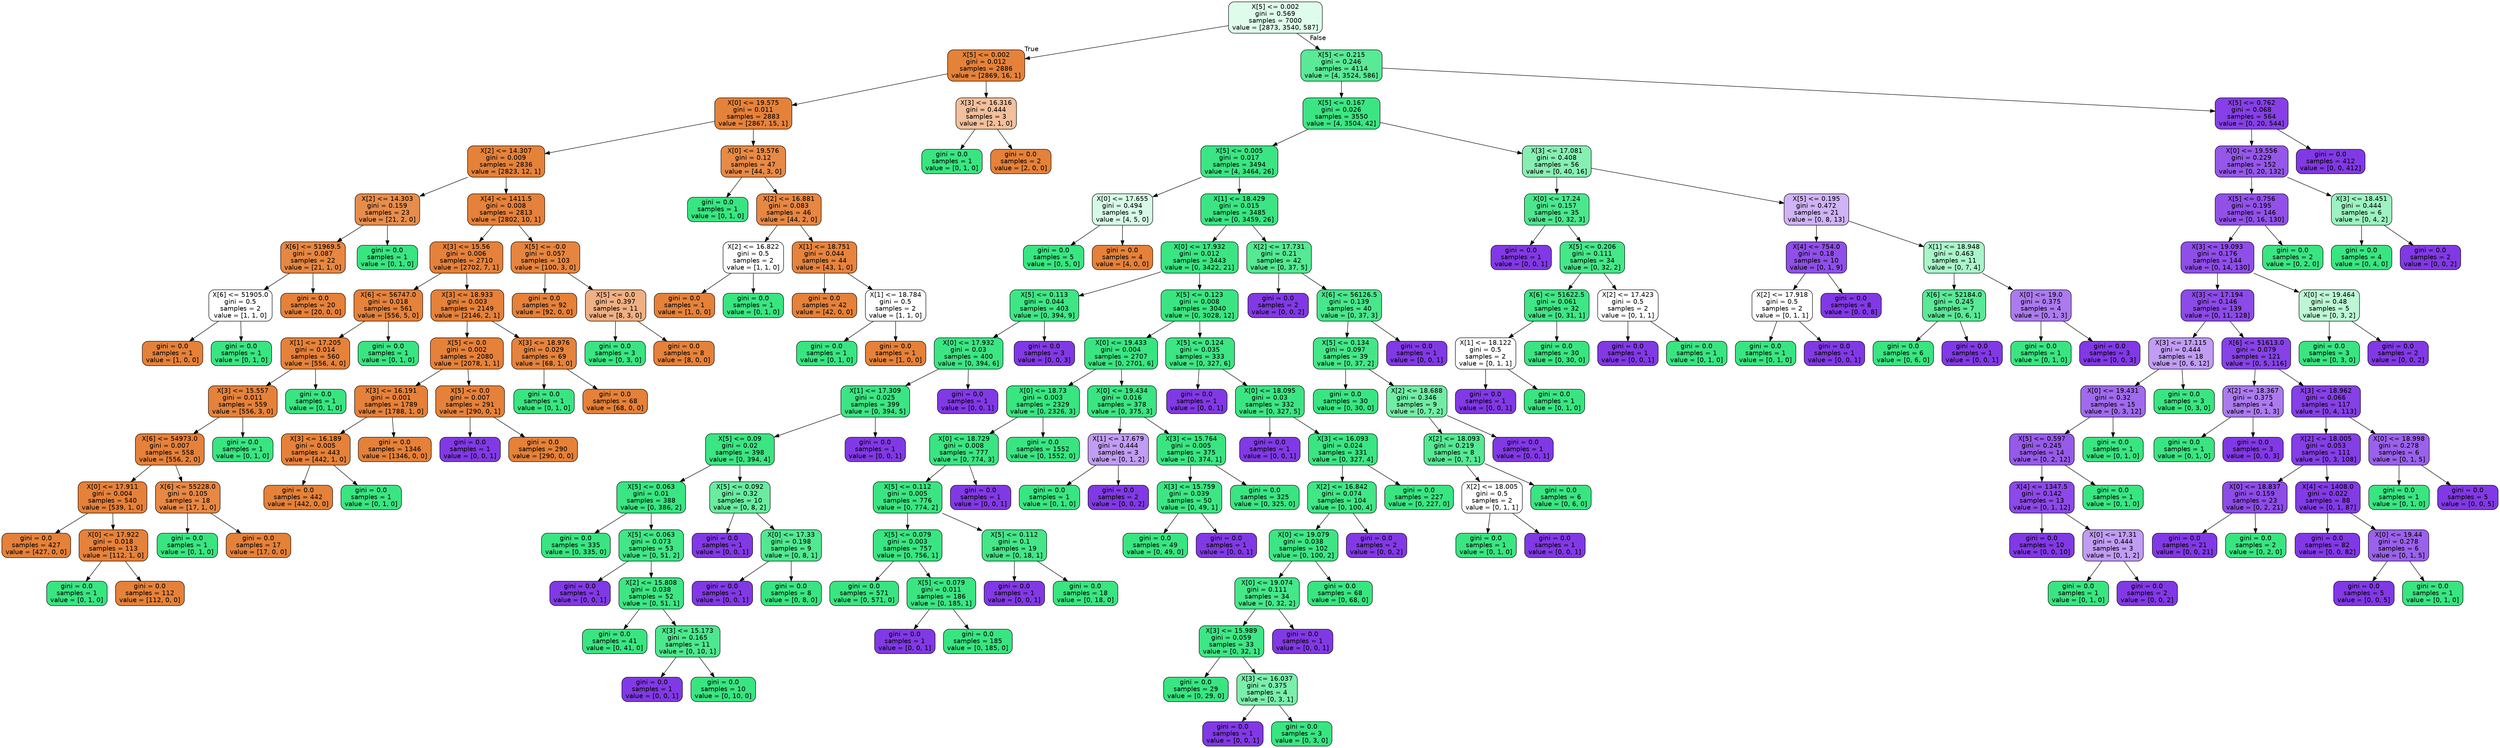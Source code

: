 digraph Tree {
node [shape=box, style="filled, rounded", color="black", fontname=helvetica] ;
edge [fontname=helvetica] ;
0 [label="X[5] <= 0.002\ngini = 0.569\nsamples = 7000\nvalue = [2873, 3540, 587]", fillcolor="#dffbeb"] ;
1 [label="X[5] <= 0.002\ngini = 0.012\nsamples = 2886\nvalue = [2869, 16, 1]", fillcolor="#e5823a"] ;
0 -> 1 [labeldistance=2.5, labelangle=45, headlabel="True"] ;
2 [label="X[0] <= 19.575\ngini = 0.011\nsamples = 2883\nvalue = [2867, 15, 1]", fillcolor="#e5823a"] ;
1 -> 2 ;
3 [label="X[2] <= 14.307\ngini = 0.009\nsamples = 2836\nvalue = [2823, 12, 1]", fillcolor="#e5823a"] ;
2 -> 3 ;
4 [label="X[2] <= 14.303\ngini = 0.159\nsamples = 23\nvalue = [21, 2, 0]", fillcolor="#e78d4c"] ;
3 -> 4 ;
5 [label="X[6] <= 51969.5\ngini = 0.087\nsamples = 22\nvalue = [21, 1, 0]", fillcolor="#e68742"] ;
4 -> 5 ;
6 [label="X[6] <= 51905.0\ngini = 0.5\nsamples = 2\nvalue = [1, 1, 0]", fillcolor="#ffffff"] ;
5 -> 6 ;
7 [label="gini = 0.0\nsamples = 1\nvalue = [1, 0, 0]", fillcolor="#e58139"] ;
6 -> 7 ;
8 [label="gini = 0.0\nsamples = 1\nvalue = [0, 1, 0]", fillcolor="#39e581"] ;
6 -> 8 ;
9 [label="gini = 0.0\nsamples = 20\nvalue = [20, 0, 0]", fillcolor="#e58139"] ;
5 -> 9 ;
10 [label="gini = 0.0\nsamples = 1\nvalue = [0, 1, 0]", fillcolor="#39e581"] ;
4 -> 10 ;
11 [label="X[4] <= 1411.5\ngini = 0.008\nsamples = 2813\nvalue = [2802, 10, 1]", fillcolor="#e5813a"] ;
3 -> 11 ;
12 [label="X[3] <= 15.56\ngini = 0.006\nsamples = 2710\nvalue = [2702, 7, 1]", fillcolor="#e5813a"] ;
11 -> 12 ;
13 [label="X[6] <= 56747.0\ngini = 0.018\nsamples = 561\nvalue = [556, 5, 0]", fillcolor="#e5823b"] ;
12 -> 13 ;
14 [label="X[1] <= 17.205\ngini = 0.014\nsamples = 560\nvalue = [556, 4, 0]", fillcolor="#e5823a"] ;
13 -> 14 ;
15 [label="X[3] <= 15.557\ngini = 0.011\nsamples = 559\nvalue = [556, 3, 0]", fillcolor="#e5823a"] ;
14 -> 15 ;
16 [label="X[6] <= 54973.0\ngini = 0.007\nsamples = 558\nvalue = [556, 2, 0]", fillcolor="#e5813a"] ;
15 -> 16 ;
17 [label="X[0] <= 17.911\ngini = 0.004\nsamples = 540\nvalue = [539, 1, 0]", fillcolor="#e58139"] ;
16 -> 17 ;
18 [label="gini = 0.0\nsamples = 427\nvalue = [427, 0, 0]", fillcolor="#e58139"] ;
17 -> 18 ;
19 [label="X[0] <= 17.922\ngini = 0.018\nsamples = 113\nvalue = [112, 1, 0]", fillcolor="#e5823b"] ;
17 -> 19 ;
20 [label="gini = 0.0\nsamples = 1\nvalue = [0, 1, 0]", fillcolor="#39e581"] ;
19 -> 20 ;
21 [label="gini = 0.0\nsamples = 112\nvalue = [112, 0, 0]", fillcolor="#e58139"] ;
19 -> 21 ;
22 [label="X[6] <= 55228.0\ngini = 0.105\nsamples = 18\nvalue = [17, 1, 0]", fillcolor="#e78845"] ;
16 -> 22 ;
23 [label="gini = 0.0\nsamples = 1\nvalue = [0, 1, 0]", fillcolor="#39e581"] ;
22 -> 23 ;
24 [label="gini = 0.0\nsamples = 17\nvalue = [17, 0, 0]", fillcolor="#e58139"] ;
22 -> 24 ;
25 [label="gini = 0.0\nsamples = 1\nvalue = [0, 1, 0]", fillcolor="#39e581"] ;
15 -> 25 ;
26 [label="gini = 0.0\nsamples = 1\nvalue = [0, 1, 0]", fillcolor="#39e581"] ;
14 -> 26 ;
27 [label="gini = 0.0\nsamples = 1\nvalue = [0, 1, 0]", fillcolor="#39e581"] ;
13 -> 27 ;
28 [label="X[3] <= 18.933\ngini = 0.003\nsamples = 2149\nvalue = [2146, 2, 1]", fillcolor="#e58139"] ;
12 -> 28 ;
29 [label="X[5] <= 0.0\ngini = 0.002\nsamples = 2080\nvalue = [2078, 1, 1]", fillcolor="#e58139"] ;
28 -> 29 ;
30 [label="X[3] <= 16.191\ngini = 0.001\nsamples = 1789\nvalue = [1788, 1, 0]", fillcolor="#e58139"] ;
29 -> 30 ;
31 [label="X[3] <= 16.189\ngini = 0.005\nsamples = 443\nvalue = [442, 1, 0]", fillcolor="#e58139"] ;
30 -> 31 ;
32 [label="gini = 0.0\nsamples = 442\nvalue = [442, 0, 0]", fillcolor="#e58139"] ;
31 -> 32 ;
33 [label="gini = 0.0\nsamples = 1\nvalue = [0, 1, 0]", fillcolor="#39e581"] ;
31 -> 33 ;
34 [label="gini = 0.0\nsamples = 1346\nvalue = [1346, 0, 0]", fillcolor="#e58139"] ;
30 -> 34 ;
35 [label="X[5] <= 0.0\ngini = 0.007\nsamples = 291\nvalue = [290, 0, 1]", fillcolor="#e5813a"] ;
29 -> 35 ;
36 [label="gini = 0.0\nsamples = 1\nvalue = [0, 0, 1]", fillcolor="#8139e5"] ;
35 -> 36 ;
37 [label="gini = 0.0\nsamples = 290\nvalue = [290, 0, 0]", fillcolor="#e58139"] ;
35 -> 37 ;
38 [label="X[3] <= 18.976\ngini = 0.029\nsamples = 69\nvalue = [68, 1, 0]", fillcolor="#e5833c"] ;
28 -> 38 ;
39 [label="gini = 0.0\nsamples = 1\nvalue = [0, 1, 0]", fillcolor="#39e581"] ;
38 -> 39 ;
40 [label="gini = 0.0\nsamples = 68\nvalue = [68, 0, 0]", fillcolor="#e58139"] ;
38 -> 40 ;
41 [label="X[5] <= -0.0\ngini = 0.057\nsamples = 103\nvalue = [100, 3, 0]", fillcolor="#e6853f"] ;
11 -> 41 ;
42 [label="gini = 0.0\nsamples = 92\nvalue = [92, 0, 0]", fillcolor="#e58139"] ;
41 -> 42 ;
43 [label="X[5] <= 0.0\ngini = 0.397\nsamples = 11\nvalue = [8, 3, 0]", fillcolor="#efb083"] ;
41 -> 43 ;
44 [label="gini = 0.0\nsamples = 3\nvalue = [0, 3, 0]", fillcolor="#39e581"] ;
43 -> 44 ;
45 [label="gini = 0.0\nsamples = 8\nvalue = [8, 0, 0]", fillcolor="#e58139"] ;
43 -> 45 ;
46 [label="X[0] <= 19.576\ngini = 0.12\nsamples = 47\nvalue = [44, 3, 0]", fillcolor="#e78a46"] ;
2 -> 46 ;
47 [label="gini = 0.0\nsamples = 1\nvalue = [0, 1, 0]", fillcolor="#39e581"] ;
46 -> 47 ;
48 [label="X[2] <= 16.881\ngini = 0.083\nsamples = 46\nvalue = [44, 2, 0]", fillcolor="#e68742"] ;
46 -> 48 ;
49 [label="X[2] <= 16.822\ngini = 0.5\nsamples = 2\nvalue = [1, 1, 0]", fillcolor="#ffffff"] ;
48 -> 49 ;
50 [label="gini = 0.0\nsamples = 1\nvalue = [1, 0, 0]", fillcolor="#e58139"] ;
49 -> 50 ;
51 [label="gini = 0.0\nsamples = 1\nvalue = [0, 1, 0]", fillcolor="#39e581"] ;
49 -> 51 ;
52 [label="X[1] <= 18.751\ngini = 0.044\nsamples = 44\nvalue = [43, 1, 0]", fillcolor="#e6843e"] ;
48 -> 52 ;
53 [label="gini = 0.0\nsamples = 42\nvalue = [42, 0, 0]", fillcolor="#e58139"] ;
52 -> 53 ;
54 [label="X[1] <= 18.784\ngini = 0.5\nsamples = 2\nvalue = [1, 1, 0]", fillcolor="#ffffff"] ;
52 -> 54 ;
55 [label="gini = 0.0\nsamples = 1\nvalue = [0, 1, 0]", fillcolor="#39e581"] ;
54 -> 55 ;
56 [label="gini = 0.0\nsamples = 1\nvalue = [1, 0, 0]", fillcolor="#e58139"] ;
54 -> 56 ;
57 [label="X[3] <= 16.316\ngini = 0.444\nsamples = 3\nvalue = [2, 1, 0]", fillcolor="#f2c09c"] ;
1 -> 57 ;
58 [label="gini = 0.0\nsamples = 1\nvalue = [0, 1, 0]", fillcolor="#39e581"] ;
57 -> 58 ;
59 [label="gini = 0.0\nsamples = 2\nvalue = [2, 0, 0]", fillcolor="#e58139"] ;
57 -> 59 ;
60 [label="X[5] <= 0.215\ngini = 0.246\nsamples = 4114\nvalue = [4, 3524, 586]", fillcolor="#5ae996"] ;
0 -> 60 [labeldistance=2.5, labelangle=-45, headlabel="False"] ;
61 [label="X[5] <= 0.167\ngini = 0.026\nsamples = 3550\nvalue = [4, 3504, 42]", fillcolor="#3ce583"] ;
60 -> 61 ;
62 [label="X[5] <= 0.005\ngini = 0.017\nsamples = 3494\nvalue = [4, 3464, 26]", fillcolor="#3be582"] ;
61 -> 62 ;
63 [label="X[0] <= 17.655\ngini = 0.494\nsamples = 9\nvalue = [4, 5, 0]", fillcolor="#d7fae6"] ;
62 -> 63 ;
64 [label="gini = 0.0\nsamples = 5\nvalue = [0, 5, 0]", fillcolor="#39e581"] ;
63 -> 64 ;
65 [label="gini = 0.0\nsamples = 4\nvalue = [4, 0, 0]", fillcolor="#e58139"] ;
63 -> 65 ;
66 [label="X[1] <= 18.429\ngini = 0.015\nsamples = 3485\nvalue = [0, 3459, 26]", fillcolor="#3ae582"] ;
62 -> 66 ;
67 [label="X[0] <= 17.932\ngini = 0.012\nsamples = 3443\nvalue = [0, 3422, 21]", fillcolor="#3ae582"] ;
66 -> 67 ;
68 [label="X[5] <= 0.113\ngini = 0.044\nsamples = 403\nvalue = [0, 394, 9]", fillcolor="#3ee684"] ;
67 -> 68 ;
69 [label="X[0] <= 17.932\ngini = 0.03\nsamples = 400\nvalue = [0, 394, 6]", fillcolor="#3ce583"] ;
68 -> 69 ;
70 [label="X[1] <= 17.309\ngini = 0.025\nsamples = 399\nvalue = [0, 394, 5]", fillcolor="#3ce583"] ;
69 -> 70 ;
71 [label="X[5] <= 0.09\ngini = 0.02\nsamples = 398\nvalue = [0, 394, 4]", fillcolor="#3be582"] ;
70 -> 71 ;
72 [label="X[5] <= 0.063\ngini = 0.01\nsamples = 388\nvalue = [0, 386, 2]", fillcolor="#3ae582"] ;
71 -> 72 ;
73 [label="gini = 0.0\nsamples = 335\nvalue = [0, 335, 0]", fillcolor="#39e581"] ;
72 -> 73 ;
74 [label="X[5] <= 0.063\ngini = 0.073\nsamples = 53\nvalue = [0, 51, 2]", fillcolor="#41e686"] ;
72 -> 74 ;
75 [label="gini = 0.0\nsamples = 1\nvalue = [0, 0, 1]", fillcolor="#8139e5"] ;
74 -> 75 ;
76 [label="X[2] <= 15.808\ngini = 0.038\nsamples = 52\nvalue = [0, 51, 1]", fillcolor="#3de683"] ;
74 -> 76 ;
77 [label="gini = 0.0\nsamples = 41\nvalue = [0, 41, 0]", fillcolor="#39e581"] ;
76 -> 77 ;
78 [label="X[3] <= 15.173\ngini = 0.165\nsamples = 11\nvalue = [0, 10, 1]", fillcolor="#4de88e"] ;
76 -> 78 ;
79 [label="gini = 0.0\nsamples = 1\nvalue = [0, 0, 1]", fillcolor="#8139e5"] ;
78 -> 79 ;
80 [label="gini = 0.0\nsamples = 10\nvalue = [0, 10, 0]", fillcolor="#39e581"] ;
78 -> 80 ;
81 [label="X[5] <= 0.092\ngini = 0.32\nsamples = 10\nvalue = [0, 8, 2]", fillcolor="#6aeca0"] ;
71 -> 81 ;
82 [label="gini = 0.0\nsamples = 1\nvalue = [0, 0, 1]", fillcolor="#8139e5"] ;
81 -> 82 ;
83 [label="X[0] <= 17.33\ngini = 0.198\nsamples = 9\nvalue = [0, 8, 1]", fillcolor="#52e891"] ;
81 -> 83 ;
84 [label="gini = 0.0\nsamples = 1\nvalue = [0, 0, 1]", fillcolor="#8139e5"] ;
83 -> 84 ;
85 [label="gini = 0.0\nsamples = 8\nvalue = [0, 8, 0]", fillcolor="#39e581"] ;
83 -> 85 ;
86 [label="gini = 0.0\nsamples = 1\nvalue = [0, 0, 1]", fillcolor="#8139e5"] ;
70 -> 86 ;
87 [label="gini = 0.0\nsamples = 1\nvalue = [0, 0, 1]", fillcolor="#8139e5"] ;
69 -> 87 ;
88 [label="gini = 0.0\nsamples = 3\nvalue = [0, 0, 3]", fillcolor="#8139e5"] ;
68 -> 88 ;
89 [label="X[5] <= 0.123\ngini = 0.008\nsamples = 3040\nvalue = [0, 3028, 12]", fillcolor="#3ae581"] ;
67 -> 89 ;
90 [label="X[0] <= 19.433\ngini = 0.004\nsamples = 2707\nvalue = [0, 2701, 6]", fillcolor="#39e581"] ;
89 -> 90 ;
91 [label="X[0] <= 18.73\ngini = 0.003\nsamples = 2329\nvalue = [0, 2326, 3]", fillcolor="#39e581"] ;
90 -> 91 ;
92 [label="X[0] <= 18.729\ngini = 0.008\nsamples = 777\nvalue = [0, 774, 3]", fillcolor="#3ae581"] ;
91 -> 92 ;
93 [label="X[5] <= 0.112\ngini = 0.005\nsamples = 776\nvalue = [0, 774, 2]", fillcolor="#3ae581"] ;
92 -> 93 ;
94 [label="X[5] <= 0.079\ngini = 0.003\nsamples = 757\nvalue = [0, 756, 1]", fillcolor="#39e581"] ;
93 -> 94 ;
95 [label="gini = 0.0\nsamples = 571\nvalue = [0, 571, 0]", fillcolor="#39e581"] ;
94 -> 95 ;
96 [label="X[5] <= 0.079\ngini = 0.011\nsamples = 186\nvalue = [0, 185, 1]", fillcolor="#3ae582"] ;
94 -> 96 ;
97 [label="gini = 0.0\nsamples = 1\nvalue = [0, 0, 1]", fillcolor="#8139e5"] ;
96 -> 97 ;
98 [label="gini = 0.0\nsamples = 185\nvalue = [0, 185, 0]", fillcolor="#39e581"] ;
96 -> 98 ;
99 [label="X[5] <= 0.112\ngini = 0.1\nsamples = 19\nvalue = [0, 18, 1]", fillcolor="#44e688"] ;
93 -> 99 ;
100 [label="gini = 0.0\nsamples = 1\nvalue = [0, 0, 1]", fillcolor="#8139e5"] ;
99 -> 100 ;
101 [label="gini = 0.0\nsamples = 18\nvalue = [0, 18, 0]", fillcolor="#39e581"] ;
99 -> 101 ;
102 [label="gini = 0.0\nsamples = 1\nvalue = [0, 0, 1]", fillcolor="#8139e5"] ;
92 -> 102 ;
103 [label="gini = 0.0\nsamples = 1552\nvalue = [0, 1552, 0]", fillcolor="#39e581"] ;
91 -> 103 ;
104 [label="X[0] <= 19.434\ngini = 0.016\nsamples = 378\nvalue = [0, 375, 3]", fillcolor="#3be582"] ;
90 -> 104 ;
105 [label="X[1] <= 17.679\ngini = 0.444\nsamples = 3\nvalue = [0, 1, 2]", fillcolor="#c09cf2"] ;
104 -> 105 ;
106 [label="gini = 0.0\nsamples = 1\nvalue = [0, 1, 0]", fillcolor="#39e581"] ;
105 -> 106 ;
107 [label="gini = 0.0\nsamples = 2\nvalue = [0, 0, 2]", fillcolor="#8139e5"] ;
105 -> 107 ;
108 [label="X[3] <= 15.764\ngini = 0.005\nsamples = 375\nvalue = [0, 374, 1]", fillcolor="#3ae581"] ;
104 -> 108 ;
109 [label="X[3] <= 15.759\ngini = 0.039\nsamples = 50\nvalue = [0, 49, 1]", fillcolor="#3de684"] ;
108 -> 109 ;
110 [label="gini = 0.0\nsamples = 49\nvalue = [0, 49, 0]", fillcolor="#39e581"] ;
109 -> 110 ;
111 [label="gini = 0.0\nsamples = 1\nvalue = [0, 0, 1]", fillcolor="#8139e5"] ;
109 -> 111 ;
112 [label="gini = 0.0\nsamples = 325\nvalue = [0, 325, 0]", fillcolor="#39e581"] ;
108 -> 112 ;
113 [label="X[5] <= 0.124\ngini = 0.035\nsamples = 333\nvalue = [0, 327, 6]", fillcolor="#3de583"] ;
89 -> 113 ;
114 [label="gini = 0.0\nsamples = 1\nvalue = [0, 0, 1]", fillcolor="#8139e5"] ;
113 -> 114 ;
115 [label="X[0] <= 18.095\ngini = 0.03\nsamples = 332\nvalue = [0, 327, 5]", fillcolor="#3ce583"] ;
113 -> 115 ;
116 [label="gini = 0.0\nsamples = 1\nvalue = [0, 0, 1]", fillcolor="#8139e5"] ;
115 -> 116 ;
117 [label="X[3] <= 16.093\ngini = 0.024\nsamples = 331\nvalue = [0, 327, 4]", fillcolor="#3be583"] ;
115 -> 117 ;
118 [label="X[2] <= 16.842\ngini = 0.074\nsamples = 104\nvalue = [0, 100, 4]", fillcolor="#41e686"] ;
117 -> 118 ;
119 [label="X[0] <= 19.079\ngini = 0.038\nsamples = 102\nvalue = [0, 100, 2]", fillcolor="#3de684"] ;
118 -> 119 ;
120 [label="X[0] <= 19.074\ngini = 0.111\nsamples = 34\nvalue = [0, 32, 2]", fillcolor="#45e789"] ;
119 -> 120 ;
121 [label="X[3] <= 15.989\ngini = 0.059\nsamples = 33\nvalue = [0, 32, 1]", fillcolor="#3fe685"] ;
120 -> 121 ;
122 [label="gini = 0.0\nsamples = 29\nvalue = [0, 29, 0]", fillcolor="#39e581"] ;
121 -> 122 ;
123 [label="X[3] <= 16.037\ngini = 0.375\nsamples = 4\nvalue = [0, 3, 1]", fillcolor="#7beeab"] ;
121 -> 123 ;
124 [label="gini = 0.0\nsamples = 1\nvalue = [0, 0, 1]", fillcolor="#8139e5"] ;
123 -> 124 ;
125 [label="gini = 0.0\nsamples = 3\nvalue = [0, 3, 0]", fillcolor="#39e581"] ;
123 -> 125 ;
126 [label="gini = 0.0\nsamples = 1\nvalue = [0, 0, 1]", fillcolor="#8139e5"] ;
120 -> 126 ;
127 [label="gini = 0.0\nsamples = 68\nvalue = [0, 68, 0]", fillcolor="#39e581"] ;
119 -> 127 ;
128 [label="gini = 0.0\nsamples = 2\nvalue = [0, 0, 2]", fillcolor="#8139e5"] ;
118 -> 128 ;
129 [label="gini = 0.0\nsamples = 227\nvalue = [0, 227, 0]", fillcolor="#39e581"] ;
117 -> 129 ;
130 [label="X[2] <= 17.731\ngini = 0.21\nsamples = 42\nvalue = [0, 37, 5]", fillcolor="#54e992"] ;
66 -> 130 ;
131 [label="gini = 0.0\nsamples = 2\nvalue = [0, 0, 2]", fillcolor="#8139e5"] ;
130 -> 131 ;
132 [label="X[6] <= 56126.5\ngini = 0.139\nsamples = 40\nvalue = [0, 37, 3]", fillcolor="#49e78b"] ;
130 -> 132 ;
133 [label="X[5] <= 0.134\ngini = 0.097\nsamples = 39\nvalue = [0, 37, 2]", fillcolor="#44e688"] ;
132 -> 133 ;
134 [label="gini = 0.0\nsamples = 30\nvalue = [0, 30, 0]", fillcolor="#39e581"] ;
133 -> 134 ;
135 [label="X[2] <= 18.688\ngini = 0.346\nsamples = 9\nvalue = [0, 7, 2]", fillcolor="#72eca5"] ;
133 -> 135 ;
136 [label="X[2] <= 18.093\ngini = 0.219\nsamples = 8\nvalue = [0, 7, 1]", fillcolor="#55e993"] ;
135 -> 136 ;
137 [label="X[2] <= 18.005\ngini = 0.5\nsamples = 2\nvalue = [0, 1, 1]", fillcolor="#ffffff"] ;
136 -> 137 ;
138 [label="gini = 0.0\nsamples = 1\nvalue = [0, 1, 0]", fillcolor="#39e581"] ;
137 -> 138 ;
139 [label="gini = 0.0\nsamples = 1\nvalue = [0, 0, 1]", fillcolor="#8139e5"] ;
137 -> 139 ;
140 [label="gini = 0.0\nsamples = 6\nvalue = [0, 6, 0]", fillcolor="#39e581"] ;
136 -> 140 ;
141 [label="gini = 0.0\nsamples = 1\nvalue = [0, 0, 1]", fillcolor="#8139e5"] ;
135 -> 141 ;
142 [label="gini = 0.0\nsamples = 1\nvalue = [0, 0, 1]", fillcolor="#8139e5"] ;
132 -> 142 ;
143 [label="X[3] <= 17.081\ngini = 0.408\nsamples = 56\nvalue = [0, 40, 16]", fillcolor="#88efb3"] ;
61 -> 143 ;
144 [label="X[0] <= 17.24\ngini = 0.157\nsamples = 35\nvalue = [0, 32, 3]", fillcolor="#4ce78d"] ;
143 -> 144 ;
145 [label="gini = 0.0\nsamples = 1\nvalue = [0, 0, 1]", fillcolor="#8139e5"] ;
144 -> 145 ;
146 [label="X[5] <= 0.206\ngini = 0.111\nsamples = 34\nvalue = [0, 32, 2]", fillcolor="#45e789"] ;
144 -> 146 ;
147 [label="X[6] <= 51622.5\ngini = 0.061\nsamples = 32\nvalue = [0, 31, 1]", fillcolor="#3fe685"] ;
146 -> 147 ;
148 [label="X[1] <= 18.122\ngini = 0.5\nsamples = 2\nvalue = [0, 1, 1]", fillcolor="#ffffff"] ;
147 -> 148 ;
149 [label="gini = 0.0\nsamples = 1\nvalue = [0, 0, 1]", fillcolor="#8139e5"] ;
148 -> 149 ;
150 [label="gini = 0.0\nsamples = 1\nvalue = [0, 1, 0]", fillcolor="#39e581"] ;
148 -> 150 ;
151 [label="gini = 0.0\nsamples = 30\nvalue = [0, 30, 0]", fillcolor="#39e581"] ;
147 -> 151 ;
152 [label="X[2] <= 17.423\ngini = 0.5\nsamples = 2\nvalue = [0, 1, 1]", fillcolor="#ffffff"] ;
146 -> 152 ;
153 [label="gini = 0.0\nsamples = 1\nvalue = [0, 0, 1]", fillcolor="#8139e5"] ;
152 -> 153 ;
154 [label="gini = 0.0\nsamples = 1\nvalue = [0, 1, 0]", fillcolor="#39e581"] ;
152 -> 154 ;
155 [label="X[5] <= 0.195\ngini = 0.472\nsamples = 21\nvalue = [0, 8, 13]", fillcolor="#cfb3f5"] ;
143 -> 155 ;
156 [label="X[4] <= 754.0\ngini = 0.18\nsamples = 10\nvalue = [0, 1, 9]", fillcolor="#8f4fe8"] ;
155 -> 156 ;
157 [label="X[2] <= 17.918\ngini = 0.5\nsamples = 2\nvalue = [0, 1, 1]", fillcolor="#ffffff"] ;
156 -> 157 ;
158 [label="gini = 0.0\nsamples = 1\nvalue = [0, 1, 0]", fillcolor="#39e581"] ;
157 -> 158 ;
159 [label="gini = 0.0\nsamples = 1\nvalue = [0, 0, 1]", fillcolor="#8139e5"] ;
157 -> 159 ;
160 [label="gini = 0.0\nsamples = 8\nvalue = [0, 0, 8]", fillcolor="#8139e5"] ;
156 -> 160 ;
161 [label="X[1] <= 18.948\ngini = 0.463\nsamples = 11\nvalue = [0, 7, 4]", fillcolor="#aaf4c9"] ;
155 -> 161 ;
162 [label="X[6] <= 52184.0\ngini = 0.245\nsamples = 7\nvalue = [0, 6, 1]", fillcolor="#5ae996"] ;
161 -> 162 ;
163 [label="gini = 0.0\nsamples = 6\nvalue = [0, 6, 0]", fillcolor="#39e581"] ;
162 -> 163 ;
164 [label="gini = 0.0\nsamples = 1\nvalue = [0, 0, 1]", fillcolor="#8139e5"] ;
162 -> 164 ;
165 [label="X[0] <= 19.0\ngini = 0.375\nsamples = 4\nvalue = [0, 1, 3]", fillcolor="#ab7bee"] ;
161 -> 165 ;
166 [label="gini = 0.0\nsamples = 1\nvalue = [0, 1, 0]", fillcolor="#39e581"] ;
165 -> 166 ;
167 [label="gini = 0.0\nsamples = 3\nvalue = [0, 0, 3]", fillcolor="#8139e5"] ;
165 -> 167 ;
168 [label="X[5] <= 0.762\ngini = 0.068\nsamples = 564\nvalue = [0, 20, 544]", fillcolor="#8640e6"] ;
60 -> 168 ;
169 [label="X[0] <= 19.556\ngini = 0.229\nsamples = 152\nvalue = [0, 20, 132]", fillcolor="#9457e9"] ;
168 -> 169 ;
170 [label="X[5] <= 0.756\ngini = 0.195\nsamples = 146\nvalue = [0, 16, 130]", fillcolor="#9151e8"] ;
169 -> 170 ;
171 [label="X[3] <= 19.093\ngini = 0.176\nsamples = 144\nvalue = [0, 14, 130]", fillcolor="#8f4ee8"] ;
170 -> 171 ;
172 [label="X[3] <= 17.194\ngini = 0.146\nsamples = 139\nvalue = [0, 11, 128]", fillcolor="#8c4ae7"] ;
171 -> 172 ;
173 [label="X[3] <= 17.115\ngini = 0.444\nsamples = 18\nvalue = [0, 6, 12]", fillcolor="#c09cf2"] ;
172 -> 173 ;
174 [label="X[0] <= 19.431\ngini = 0.32\nsamples = 15\nvalue = [0, 3, 12]", fillcolor="#a06aec"] ;
173 -> 174 ;
175 [label="X[5] <= 0.597\ngini = 0.245\nsamples = 14\nvalue = [0, 2, 12]", fillcolor="#965ae9"] ;
174 -> 175 ;
176 [label="X[4] <= 1347.5\ngini = 0.142\nsamples = 13\nvalue = [0, 1, 12]", fillcolor="#8c49e7"] ;
175 -> 176 ;
177 [label="gini = 0.0\nsamples = 10\nvalue = [0, 0, 10]", fillcolor="#8139e5"] ;
176 -> 177 ;
178 [label="X[0] <= 17.31\ngini = 0.444\nsamples = 3\nvalue = [0, 1, 2]", fillcolor="#c09cf2"] ;
176 -> 178 ;
179 [label="gini = 0.0\nsamples = 1\nvalue = [0, 1, 0]", fillcolor="#39e581"] ;
178 -> 179 ;
180 [label="gini = 0.0\nsamples = 2\nvalue = [0, 0, 2]", fillcolor="#8139e5"] ;
178 -> 180 ;
181 [label="gini = 0.0\nsamples = 1\nvalue = [0, 1, 0]", fillcolor="#39e581"] ;
175 -> 181 ;
182 [label="gini = 0.0\nsamples = 1\nvalue = [0, 1, 0]", fillcolor="#39e581"] ;
174 -> 182 ;
183 [label="gini = 0.0\nsamples = 3\nvalue = [0, 3, 0]", fillcolor="#39e581"] ;
173 -> 183 ;
184 [label="X[6] <= 51613.0\ngini = 0.079\nsamples = 121\nvalue = [0, 5, 116]", fillcolor="#8642e6"] ;
172 -> 184 ;
185 [label="X[2] <= 18.367\ngini = 0.375\nsamples = 4\nvalue = [0, 1, 3]", fillcolor="#ab7bee"] ;
184 -> 185 ;
186 [label="gini = 0.0\nsamples = 1\nvalue = [0, 1, 0]", fillcolor="#39e581"] ;
185 -> 186 ;
187 [label="gini = 0.0\nsamples = 3\nvalue = [0, 0, 3]", fillcolor="#8139e5"] ;
185 -> 187 ;
188 [label="X[3] <= 18.962\ngini = 0.066\nsamples = 117\nvalue = [0, 4, 113]", fillcolor="#8540e6"] ;
184 -> 188 ;
189 [label="X[2] <= 18.005\ngini = 0.053\nsamples = 111\nvalue = [0, 3, 108]", fillcolor="#843ee6"] ;
188 -> 189 ;
190 [label="X[0] <= 18.837\ngini = 0.159\nsamples = 23\nvalue = [0, 2, 21]", fillcolor="#8d4ce7"] ;
189 -> 190 ;
191 [label="gini = 0.0\nsamples = 21\nvalue = [0, 0, 21]", fillcolor="#8139e5"] ;
190 -> 191 ;
192 [label="gini = 0.0\nsamples = 2\nvalue = [0, 2, 0]", fillcolor="#39e581"] ;
190 -> 192 ;
193 [label="X[4] <= 1408.0\ngini = 0.022\nsamples = 88\nvalue = [0, 1, 87]", fillcolor="#823be5"] ;
189 -> 193 ;
194 [label="gini = 0.0\nsamples = 82\nvalue = [0, 0, 82]", fillcolor="#8139e5"] ;
193 -> 194 ;
195 [label="X[0] <= 19.44\ngini = 0.278\nsamples = 6\nvalue = [0, 1, 5]", fillcolor="#9a61ea"] ;
193 -> 195 ;
196 [label="gini = 0.0\nsamples = 5\nvalue = [0, 0, 5]", fillcolor="#8139e5"] ;
195 -> 196 ;
197 [label="gini = 0.0\nsamples = 1\nvalue = [0, 1, 0]", fillcolor="#39e581"] ;
195 -> 197 ;
198 [label="X[0] <= 18.998\ngini = 0.278\nsamples = 6\nvalue = [0, 1, 5]", fillcolor="#9a61ea"] ;
188 -> 198 ;
199 [label="gini = 0.0\nsamples = 1\nvalue = [0, 1, 0]", fillcolor="#39e581"] ;
198 -> 199 ;
200 [label="gini = 0.0\nsamples = 5\nvalue = [0, 0, 5]", fillcolor="#8139e5"] ;
198 -> 200 ;
201 [label="X[0] <= 19.464\ngini = 0.48\nsamples = 5\nvalue = [0, 3, 2]", fillcolor="#bdf6d5"] ;
171 -> 201 ;
202 [label="gini = 0.0\nsamples = 3\nvalue = [0, 3, 0]", fillcolor="#39e581"] ;
201 -> 202 ;
203 [label="gini = 0.0\nsamples = 2\nvalue = [0, 0, 2]", fillcolor="#8139e5"] ;
201 -> 203 ;
204 [label="gini = 0.0\nsamples = 2\nvalue = [0, 2, 0]", fillcolor="#39e581"] ;
170 -> 204 ;
205 [label="X[3] <= 18.451\ngini = 0.444\nsamples = 6\nvalue = [0, 4, 2]", fillcolor="#9cf2c0"] ;
169 -> 205 ;
206 [label="gini = 0.0\nsamples = 4\nvalue = [0, 4, 0]", fillcolor="#39e581"] ;
205 -> 206 ;
207 [label="gini = 0.0\nsamples = 2\nvalue = [0, 0, 2]", fillcolor="#8139e5"] ;
205 -> 207 ;
208 [label="gini = 0.0\nsamples = 412\nvalue = [0, 0, 412]", fillcolor="#8139e5"] ;
168 -> 208 ;
}